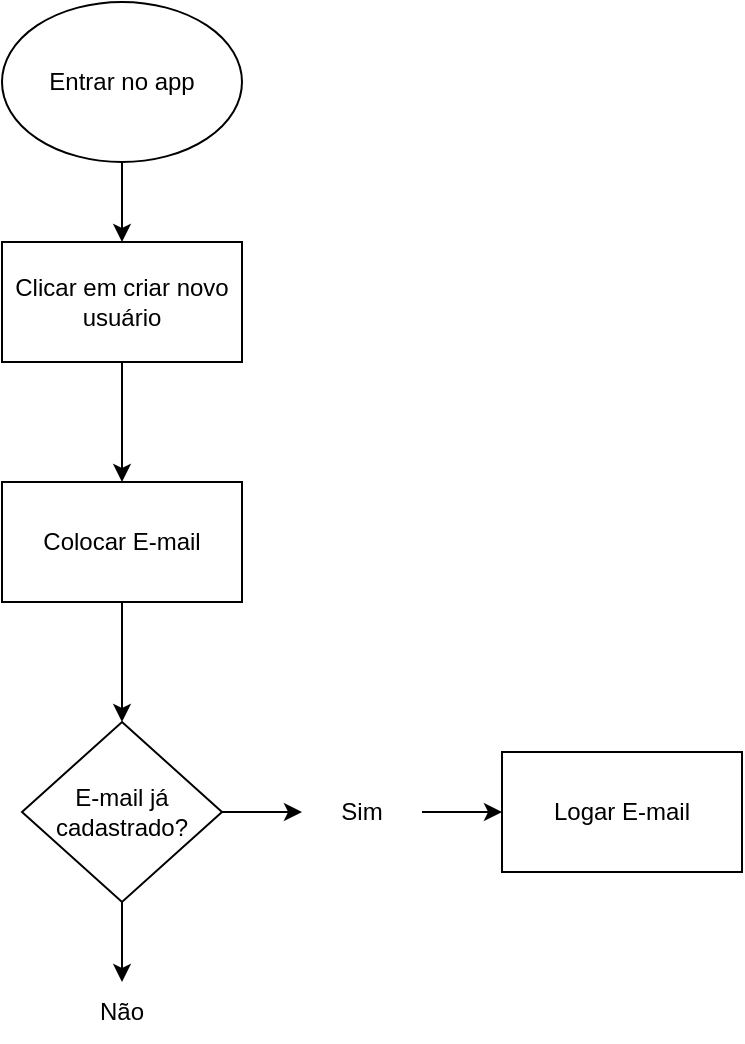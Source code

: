 <mxfile version="24.4.14" type="device">
  <diagram name="Página-1" id="NZQ_JwJvkkDvWegeIX17">
    <mxGraphModel dx="1434" dy="782" grid="1" gridSize="10" guides="1" tooltips="1" connect="1" arrows="1" fold="1" page="1" pageScale="1" pageWidth="827" pageHeight="1169" math="0" shadow="0">
      <root>
        <mxCell id="0" />
        <mxCell id="1" parent="0" />
        <mxCell id="rmiI7BEgkwLIp2xSduWA-3" value="" style="edgeStyle=orthogonalEdgeStyle;rounded=0;orthogonalLoop=1;jettySize=auto;html=1;" edge="1" parent="1" source="rmiI7BEgkwLIp2xSduWA-1" target="rmiI7BEgkwLIp2xSduWA-2">
          <mxGeometry relative="1" as="geometry" />
        </mxCell>
        <mxCell id="rmiI7BEgkwLIp2xSduWA-1" value="Entrar no app" style="ellipse;whiteSpace=wrap;html=1;" vertex="1" parent="1">
          <mxGeometry x="50" y="40" width="120" height="80" as="geometry" />
        </mxCell>
        <mxCell id="rmiI7BEgkwLIp2xSduWA-5" value="" style="edgeStyle=orthogonalEdgeStyle;rounded=0;orthogonalLoop=1;jettySize=auto;html=1;" edge="1" parent="1" source="rmiI7BEgkwLIp2xSduWA-2" target="rmiI7BEgkwLIp2xSduWA-4">
          <mxGeometry relative="1" as="geometry" />
        </mxCell>
        <mxCell id="rmiI7BEgkwLIp2xSduWA-2" value="Clicar em criar novo usuário" style="whiteSpace=wrap;html=1;" vertex="1" parent="1">
          <mxGeometry x="50" y="160" width="120" height="60" as="geometry" />
        </mxCell>
        <mxCell id="rmiI7BEgkwLIp2xSduWA-7" value="" style="edgeStyle=orthogonalEdgeStyle;rounded=0;orthogonalLoop=1;jettySize=auto;html=1;" edge="1" parent="1" source="rmiI7BEgkwLIp2xSduWA-4" target="rmiI7BEgkwLIp2xSduWA-6">
          <mxGeometry relative="1" as="geometry" />
        </mxCell>
        <mxCell id="rmiI7BEgkwLIp2xSduWA-4" value="Colocar E-mail" style="whiteSpace=wrap;html=1;" vertex="1" parent="1">
          <mxGeometry x="50" y="280" width="120" height="60" as="geometry" />
        </mxCell>
        <mxCell id="rmiI7BEgkwLIp2xSduWA-11" value="" style="edgeStyle=orthogonalEdgeStyle;rounded=0;orthogonalLoop=1;jettySize=auto;html=1;" edge="1" parent="1" source="rmiI7BEgkwLIp2xSduWA-6" target="rmiI7BEgkwLIp2xSduWA-10">
          <mxGeometry relative="1" as="geometry" />
        </mxCell>
        <mxCell id="rmiI7BEgkwLIp2xSduWA-15" value="" style="edgeStyle=orthogonalEdgeStyle;rounded=0;orthogonalLoop=1;jettySize=auto;html=1;" edge="1" parent="1" source="rmiI7BEgkwLIp2xSduWA-6" target="rmiI7BEgkwLIp2xSduWA-14">
          <mxGeometry relative="1" as="geometry" />
        </mxCell>
        <mxCell id="rmiI7BEgkwLIp2xSduWA-6" value="E-mail já cadastrado?" style="rhombus;whiteSpace=wrap;html=1;" vertex="1" parent="1">
          <mxGeometry x="60" y="400" width="100" height="90" as="geometry" />
        </mxCell>
        <mxCell id="rmiI7BEgkwLIp2xSduWA-13" value="" style="edgeStyle=orthogonalEdgeStyle;rounded=0;orthogonalLoop=1;jettySize=auto;html=1;" edge="1" parent="1" source="rmiI7BEgkwLIp2xSduWA-10" target="rmiI7BEgkwLIp2xSduWA-12">
          <mxGeometry relative="1" as="geometry" />
        </mxCell>
        <mxCell id="rmiI7BEgkwLIp2xSduWA-10" value="Sim" style="text;html=1;align=center;verticalAlign=middle;whiteSpace=wrap;rounded=0;" vertex="1" parent="1">
          <mxGeometry x="200" y="430" width="60" height="30" as="geometry" />
        </mxCell>
        <mxCell id="rmiI7BEgkwLIp2xSduWA-12" value="Logar E-mail" style="whiteSpace=wrap;html=1;" vertex="1" parent="1">
          <mxGeometry x="300" y="415" width="120" height="60" as="geometry" />
        </mxCell>
        <mxCell id="rmiI7BEgkwLIp2xSduWA-14" value="Não" style="text;html=1;align=center;verticalAlign=middle;whiteSpace=wrap;rounded=0;" vertex="1" parent="1">
          <mxGeometry x="80" y="530" width="60" height="30" as="geometry" />
        </mxCell>
      </root>
    </mxGraphModel>
  </diagram>
</mxfile>
